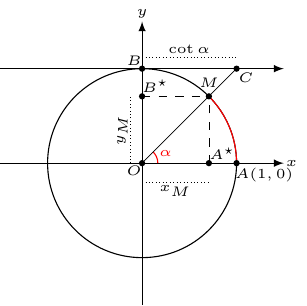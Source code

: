 \documentclass[crop]{standalone}
\usepackage[dvipsnames]{xcolor}
\usepackage{tikz}
\usetikzlibrary{positioning}

\begin{document}
  \begin{tikzpicture}[font=\tiny]
    \def\r{1.2}
    \def\t{45}
    \def\ox{1.8}
    \def\oy{1.8}
    
    \def\xm{\r*cos(\t)}
    \def\ym{\r*sin(\t)}
    \def\cotv{\r*cot(\t)}

    \draw[-latex,line width=0.25pt] ({-\ox},0) -- ({\ox},0);
    \node at ({\ox+0.1},0) {$x$};
    \draw[-latex,line width=0.25pt] (0,{-\oy}) -- (0,{\oy});
    \node at (0,{\oy+0.1}) {$y$};
    \draw[-latex,line width=0.25pt] ({-\ox},\r) -- ({\ox},\r);
    
    \draw (0,0) circle (\r);
    \draw[red] (0.2,0) arc (0:\t:0.2);
    \draw[red] (\r,0) arc (0:\t:\r);
    \draw[line width=0.25pt] (0,0) -- ({\cotv},\r);
    \node[red] at (0.3,0.12) {$\alpha$};
    
    \fill (\r,0) circle (0.04);
    \node at ({\r+0.35},-0.15) {$A(1,0)$};

    \fill (0,\r) circle (0.04);
    \node at (-0.1,{\r+0.1}) {$B$};
    
    \fill ({\xm},{\ym}) circle (0.04);
    \node at ({\xm},{\ym+0.17}) {$M$};

    \fill ({\cotv},\r) circle (0.04);
    \node at ({\cotv+0.12},{\r-0.12}) {$C$};
    
    \draw[line width=0.25pt,dashed] (0,{\ym}) -- ({\xm},{\ym});
    
    \draw[line width=0.25pt,dashed] ({\xm},0) -- ({\xm},{\ym});

    \draw[line width=0.25pt,densely dotted] (0,\r+0.15) -- ({\cotv},\r+0.15);
    \node at ({\cotv/2},{\r+0.25}) {$\cot{\alpha}$};

    \draw[line width=0.25pt,densely dotted] (0,-0.25) -- ({\xm},-0.25);
    \node at ({\xm/2},-0.35) {$x_{M}$};

    \draw[line width=0.25pt,densely dotted] (-0.15,0) -- (-0.15,{\ym});
    \node[rotate=90] at (-0.25,{\ym/2}) {$y_{M}$};

    \fill (0,0) circle (0.04);
    \node at (-0.1,-0.1) {$O$};

    \fill ({\xm},0) circle (0.04);
    \node at ({\xm+0.17},0.12) {$A^{\star}$};

    \fill (0,{\ym}) circle (0.04);
    \node at (0.17,{\ym+0.13}) {$B^{\star}$};
  \end{tikzpicture}%
\end{document}